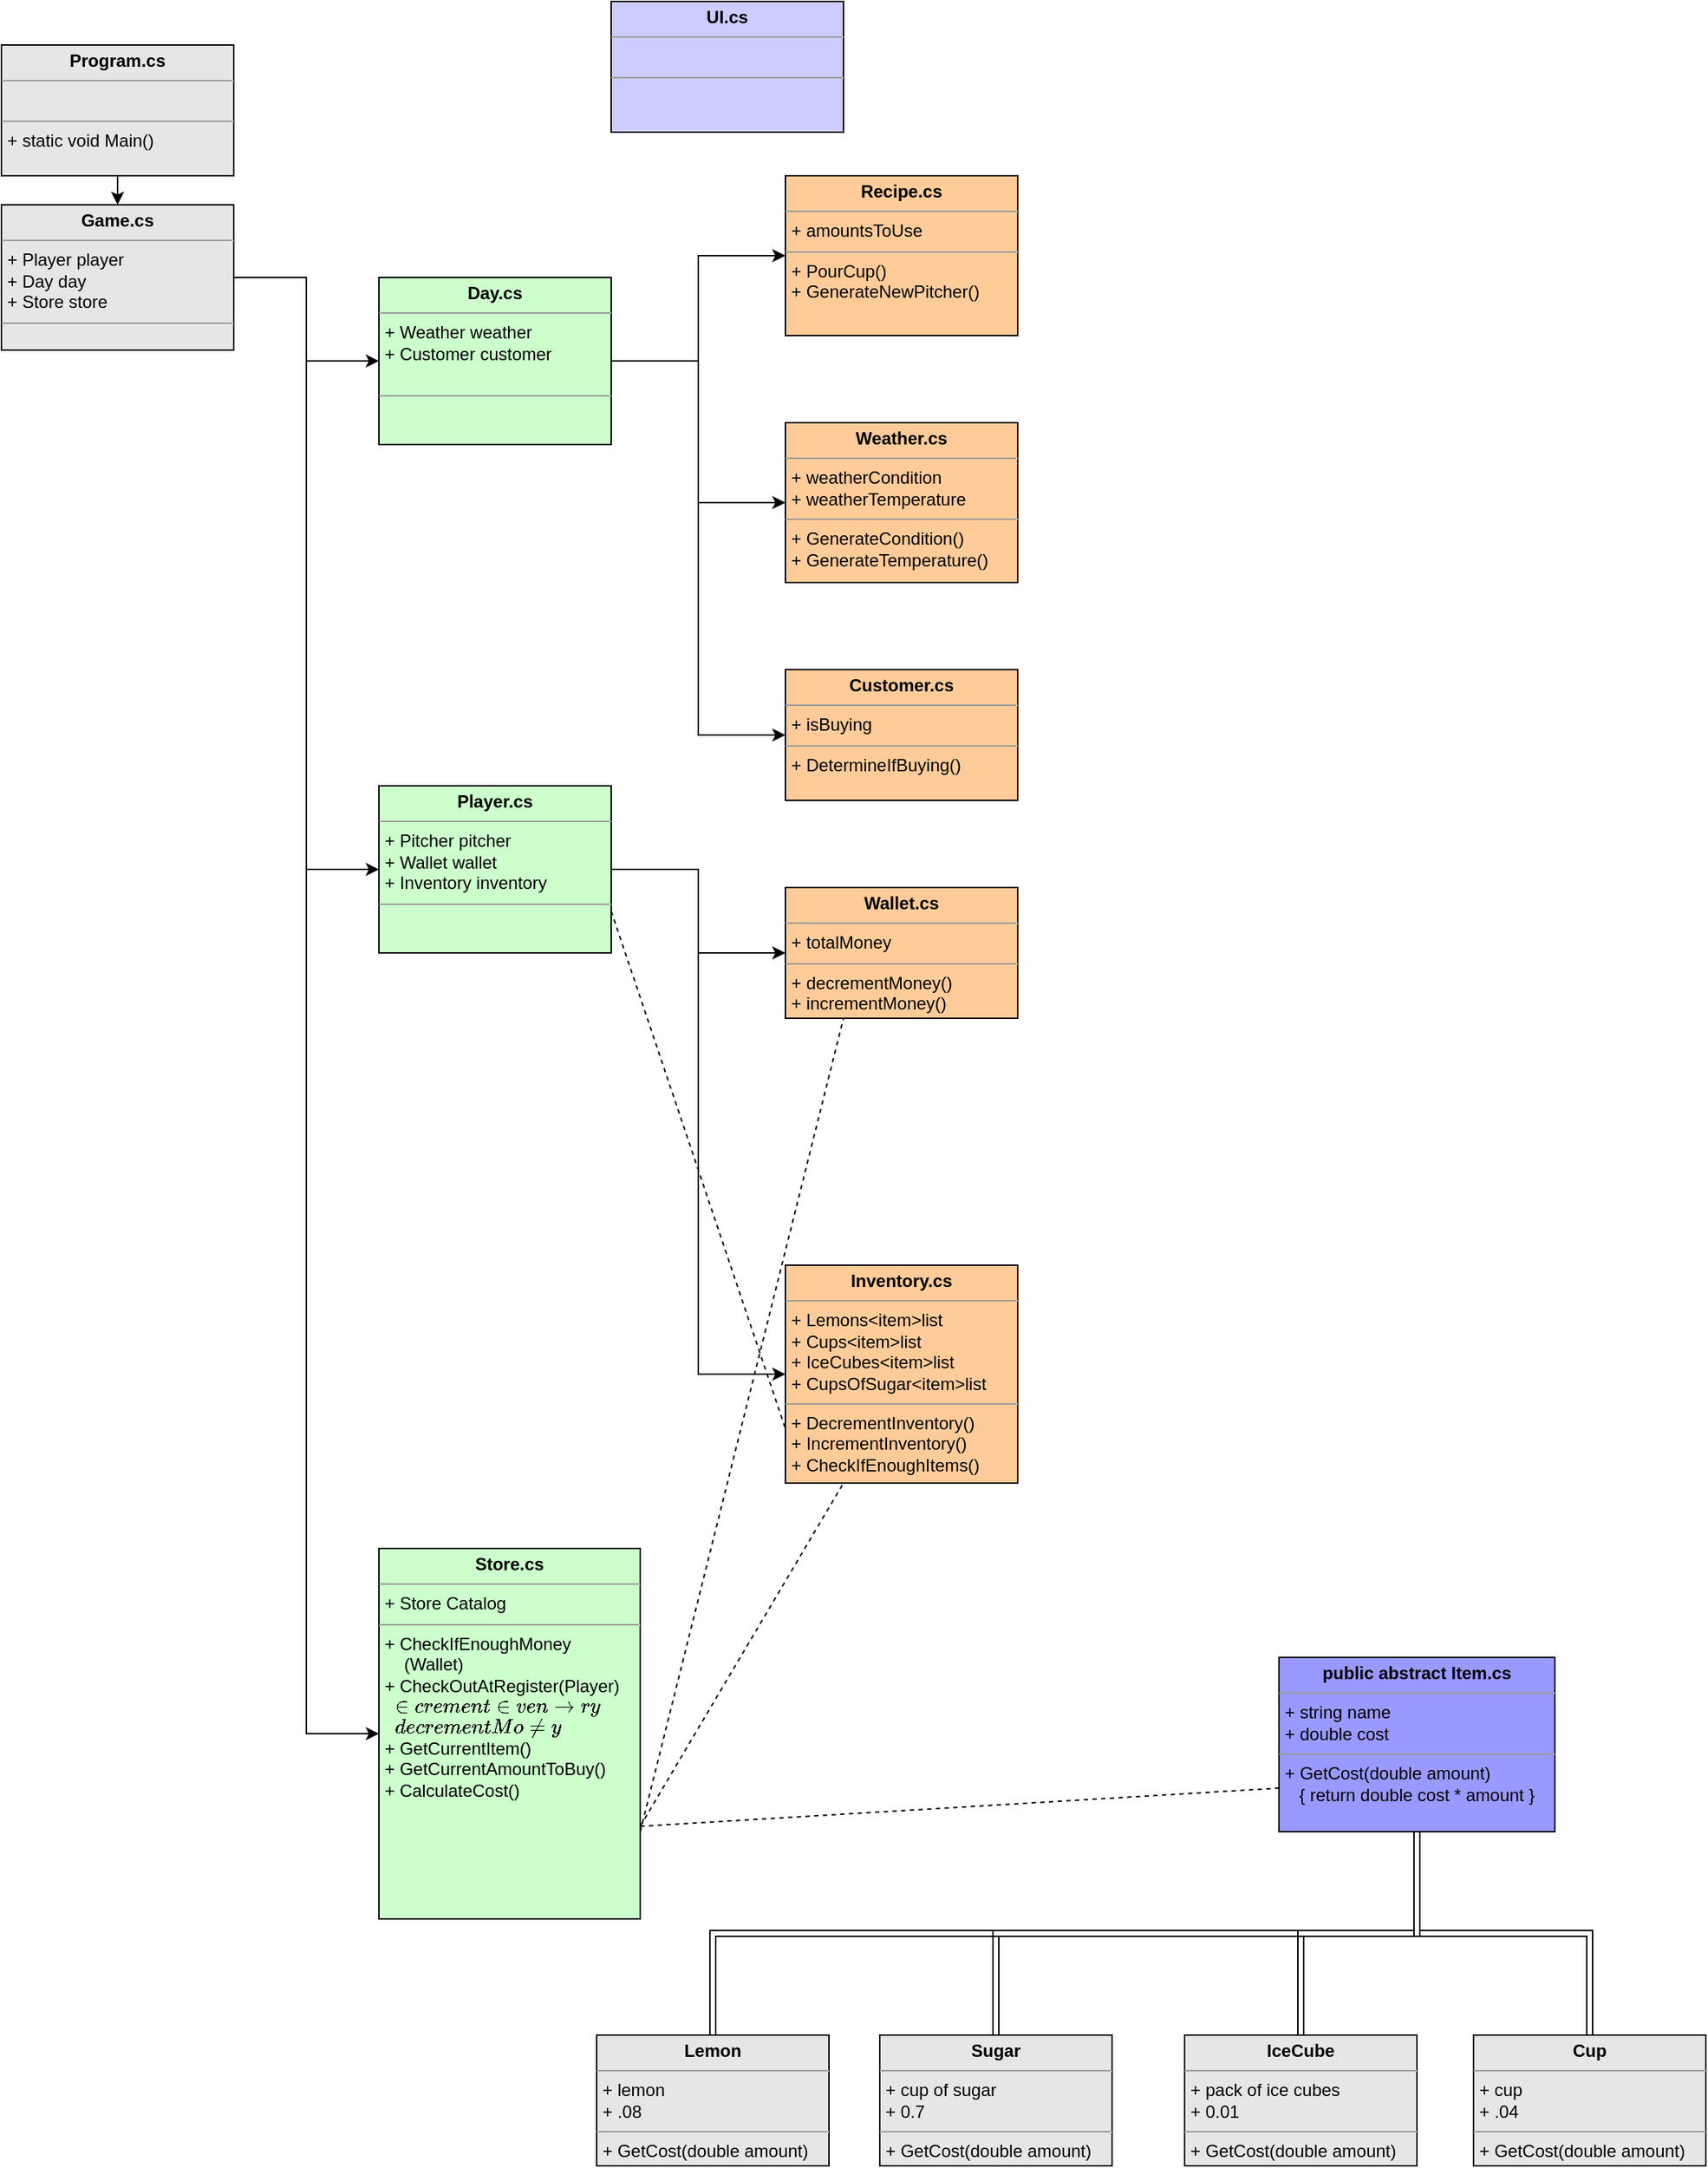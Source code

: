 <mxfile pages="1" version="11.2.4" type="device"><diagram id="KtVT2u7ovonb806Pxp78" name="Page-1"><mxGraphModel dx="799" dy="1081" grid="1" gridSize="10" guides="1" tooltips="1" connect="1" arrows="1" fold="1" page="1" pageScale="1" pageWidth="850" pageHeight="1100" math="0" shadow="0"><root><mxCell id="0"/><mxCell id="1" parent="0"/><mxCell id="vCCBUQUXEnR4Rj9avtv5-38" style="edgeStyle=orthogonalEdgeStyle;rounded=0;orthogonalLoop=1;jettySize=auto;html=1;exitX=0.5;exitY=1;exitDx=0;exitDy=0;entryX=0.5;entryY=0;entryDx=0;entryDy=0;" parent="1" source="vCCBUQUXEnR4Rj9avtv5-36" target="vCCBUQUXEnR4Rj9avtv5-37" edge="1"><mxGeometry relative="1" as="geometry"/></mxCell><mxCell id="vCCBUQUXEnR4Rj9avtv5-36" value="&lt;p style=&quot;margin: 0px ; margin-top: 4px ; text-align: center&quot;&gt;&lt;b&gt;Program.cs&lt;/b&gt;&lt;/p&gt;&lt;hr size=&quot;1&quot;&gt;&lt;p style=&quot;margin: 0px ; margin-left: 4px&quot;&gt;&lt;br&gt;&lt;/p&gt;&lt;hr size=&quot;1&quot;&gt;&lt;p style=&quot;margin: 0px ; margin-left: 4px&quot;&gt;+ static void Main()&lt;/p&gt;" style="verticalAlign=top;align=left;overflow=fill;fontSize=12;fontFamily=Helvetica;html=1;fillColor=#E6E6E6;" parent="1" vertex="1"><mxGeometry x="20" y="170" width="160" height="90" as="geometry"/></mxCell><mxCell id="vCCBUQUXEnR4Rj9avtv5-40" style="edgeStyle=orthogonalEdgeStyle;rounded=0;orthogonalLoop=1;jettySize=auto;html=1;exitX=1;exitY=0.5;exitDx=0;exitDy=0;entryX=0;entryY=0.5;entryDx=0;entryDy=0;" parent="1" source="vCCBUQUXEnR4Rj9avtv5-37" target="vCCBUQUXEnR4Rj9avtv5-39" edge="1"><mxGeometry relative="1" as="geometry"/></mxCell><mxCell id="vCCBUQUXEnR4Rj9avtv5-46" style="edgeStyle=orthogonalEdgeStyle;rounded=0;orthogonalLoop=1;jettySize=auto;html=1;exitX=1;exitY=0.5;exitDx=0;exitDy=0;entryX=0;entryY=0.5;entryDx=0;entryDy=0;" parent="1" source="vCCBUQUXEnR4Rj9avtv5-37" target="vCCBUQUXEnR4Rj9avtv5-45" edge="1"><mxGeometry relative="1" as="geometry"/></mxCell><mxCell id="vCCBUQUXEnR4Rj9avtv5-54" style="edgeStyle=orthogonalEdgeStyle;rounded=0;orthogonalLoop=1;jettySize=auto;html=1;exitX=1;exitY=0.5;exitDx=0;exitDy=0;entryX=0;entryY=0.5;entryDx=0;entryDy=0;" parent="1" source="vCCBUQUXEnR4Rj9avtv5-37" target="vCCBUQUXEnR4Rj9avtv5-53" edge="1"><mxGeometry relative="1" as="geometry"/></mxCell><mxCell id="vCCBUQUXEnR4Rj9avtv5-37" value="&lt;p style=&quot;margin: 0px ; margin-top: 4px ; text-align: center&quot;&gt;&lt;b&gt;Game.cs&lt;/b&gt;&lt;/p&gt;&lt;hr size=&quot;1&quot;&gt;&lt;p style=&quot;margin: 0px ; margin-left: 4px&quot;&gt;+ Player player&lt;/p&gt;&lt;p style=&quot;margin: 0px ; margin-left: 4px&quot;&gt;+ Day day&lt;/p&gt;&lt;p style=&quot;margin: 0px ; margin-left: 4px&quot;&gt;+ Store store&lt;/p&gt;&lt;hr size=&quot;1&quot;&gt;&lt;p style=&quot;margin: 0px ; margin-left: 4px&quot;&gt;&lt;br&gt;&lt;/p&gt;" style="verticalAlign=top;align=left;overflow=fill;fontSize=12;fontFamily=Helvetica;html=1;fillColor=#E6E6E6;" parent="1" vertex="1"><mxGeometry x="20" y="280" width="160" height="100" as="geometry"/></mxCell><mxCell id="vCCBUQUXEnR4Rj9avtv5-42" style="edgeStyle=orthogonalEdgeStyle;rounded=0;orthogonalLoop=1;jettySize=auto;html=1;exitX=1;exitY=0.5;exitDx=0;exitDy=0;entryX=0;entryY=0.5;entryDx=0;entryDy=0;" parent="1" source="vCCBUQUXEnR4Rj9avtv5-39" target="vCCBUQUXEnR4Rj9avtv5-41" edge="1"><mxGeometry relative="1" as="geometry"/></mxCell><mxCell id="vCCBUQUXEnR4Rj9avtv5-44" style="edgeStyle=orthogonalEdgeStyle;rounded=0;orthogonalLoop=1;jettySize=auto;html=1;exitX=1;exitY=0.5;exitDx=0;exitDy=0;entryX=0;entryY=0.5;entryDx=0;entryDy=0;" parent="1" source="vCCBUQUXEnR4Rj9avtv5-39" target="vCCBUQUXEnR4Rj9avtv5-43" edge="1"><mxGeometry relative="1" as="geometry"/></mxCell><mxCell id="FIduOO5Sz5J9IkMf62tZ-2" style="edgeStyle=orthogonalEdgeStyle;rounded=0;orthogonalLoop=1;jettySize=auto;html=1;exitX=1;exitY=0.5;exitDx=0;exitDy=0;entryX=0;entryY=0.5;entryDx=0;entryDy=0;" edge="1" parent="1" source="vCCBUQUXEnR4Rj9avtv5-39" target="FIduOO5Sz5J9IkMf62tZ-1"><mxGeometry relative="1" as="geometry"/></mxCell><mxCell id="vCCBUQUXEnR4Rj9avtv5-39" value="&lt;p style=&quot;margin: 0px ; margin-top: 4px ; text-align: center&quot;&gt;&lt;b&gt;Day.cs&lt;/b&gt;&lt;/p&gt;&lt;hr size=&quot;1&quot;&gt;&lt;p style=&quot;margin: 0px ; margin-left: 4px&quot;&gt;+ Weather weather&lt;/p&gt;&lt;p style=&quot;margin: 0px ; margin-left: 4px&quot;&gt;+ Customer customer&lt;/p&gt;&lt;p style=&quot;margin: 0px ; margin-left: 4px&quot;&gt;&lt;br&gt;&lt;/p&gt;&lt;hr size=&quot;1&quot;&gt;&lt;p style=&quot;margin: 0px ; margin-left: 4px&quot;&gt;&lt;br&gt;&lt;/p&gt;" style="verticalAlign=top;align=left;overflow=fill;fontSize=12;fontFamily=Helvetica;html=1;fillColor=#CCFFCC;" parent="1" vertex="1"><mxGeometry x="280" y="330" width="160" height="115" as="geometry"/></mxCell><mxCell id="vCCBUQUXEnR4Rj9avtv5-41" value="&lt;p style=&quot;margin: 0px ; margin-top: 4px ; text-align: center&quot;&gt;&lt;b&gt;Weather.cs&lt;/b&gt;&lt;/p&gt;&lt;hr size=&quot;1&quot;&gt;&lt;p style=&quot;margin: 0px ; margin-left: 4px&quot;&gt;+ weatherCondition&lt;/p&gt;&lt;p style=&quot;margin: 0px ; margin-left: 4px&quot;&gt;+ weatherTemperature&lt;/p&gt;&lt;hr size=&quot;1&quot;&gt;&lt;p style=&quot;margin: 0px ; margin-left: 4px&quot;&gt;+ GenerateCondition()&lt;/p&gt;&lt;p style=&quot;margin: 0px ; margin-left: 4px&quot;&gt;+ GenerateTemperature()&lt;/p&gt;" style="verticalAlign=top;align=left;overflow=fill;fontSize=12;fontFamily=Helvetica;html=1;fillColor=#FFCC99;" parent="1" vertex="1"><mxGeometry x="560" y="430" width="160" height="110" as="geometry"/></mxCell><mxCell id="vCCBUQUXEnR4Rj9avtv5-43" value="&lt;p style=&quot;margin: 0px ; margin-top: 4px ; text-align: center&quot;&gt;&lt;b&gt;Customer.cs&lt;/b&gt;&lt;/p&gt;&lt;hr size=&quot;1&quot;&gt;&lt;p style=&quot;margin: 0px ; margin-left: 4px&quot;&gt;+ isBuying&lt;/p&gt;&lt;hr size=&quot;1&quot;&gt;&lt;p style=&quot;margin: 0px ; margin-left: 4px&quot;&gt;+ DetermineIfBuying()&lt;/p&gt;" style="verticalAlign=top;align=left;overflow=fill;fontSize=12;fontFamily=Helvetica;html=1;fillColor=#FFCC99;" parent="1" vertex="1"><mxGeometry x="560" y="600" width="160" height="90" as="geometry"/></mxCell><mxCell id="vCCBUQUXEnR4Rj9avtv5-51" style="edgeStyle=orthogonalEdgeStyle;rounded=0;orthogonalLoop=1;jettySize=auto;html=1;exitX=1;exitY=0.5;exitDx=0;exitDy=0;entryX=0;entryY=0.5;entryDx=0;entryDy=0;" parent="1" source="vCCBUQUXEnR4Rj9avtv5-45" target="vCCBUQUXEnR4Rj9avtv5-48" edge="1"><mxGeometry relative="1" as="geometry"/></mxCell><mxCell id="vCCBUQUXEnR4Rj9avtv5-52" style="edgeStyle=orthogonalEdgeStyle;rounded=0;orthogonalLoop=1;jettySize=auto;html=1;exitX=1;exitY=0.5;exitDx=0;exitDy=0;entryX=0;entryY=0.5;entryDx=0;entryDy=0;" parent="1" source="vCCBUQUXEnR4Rj9avtv5-45" target="vCCBUQUXEnR4Rj9avtv5-49" edge="1"><mxGeometry relative="1" as="geometry"/></mxCell><mxCell id="vCCBUQUXEnR4Rj9avtv5-45" value="&lt;p style=&quot;margin: 0px ; margin-top: 4px ; text-align: center&quot;&gt;&lt;b&gt;Player.cs&lt;/b&gt;&lt;/p&gt;&lt;hr size=&quot;1&quot;&gt;&lt;p style=&quot;margin: 0px ; margin-left: 4px&quot;&gt;+ Pitcher pitcher&lt;/p&gt;&lt;p style=&quot;margin: 0px ; margin-left: 4px&quot;&gt;+ Wallet wallet&lt;/p&gt;&lt;p style=&quot;margin: 0px ; margin-left: 4px&quot;&gt;+ Inventory inventory&lt;/p&gt;&lt;hr size=&quot;1&quot;&gt;&lt;p style=&quot;margin: 0px ; margin-left: 4px&quot;&gt;&lt;br&gt;&lt;/p&gt;" style="verticalAlign=top;align=left;overflow=fill;fontSize=12;fontFamily=Helvetica;html=1;fillColor=#CCFFCC;" parent="1" vertex="1"><mxGeometry x="280" y="680" width="160" height="115" as="geometry"/></mxCell><mxCell id="vCCBUQUXEnR4Rj9avtv5-48" value="&lt;p style=&quot;margin: 0px ; margin-top: 4px ; text-align: center&quot;&gt;&lt;b&gt;Wallet.cs&lt;/b&gt;&lt;/p&gt;&lt;hr size=&quot;1&quot;&gt;&lt;p style=&quot;margin: 0px ; margin-left: 4px&quot;&gt;+ totalMoney&lt;/p&gt;&lt;hr size=&quot;1&quot;&gt;&lt;p style=&quot;margin: 0px ; margin-left: 4px&quot;&gt;+ decrementMoney()&lt;/p&gt;&lt;p style=&quot;margin: 0px ; margin-left: 4px&quot;&gt;+ incrementMoney()&lt;/p&gt;" style="verticalAlign=top;align=left;overflow=fill;fontSize=12;fontFamily=Helvetica;html=1;fillColor=#FFCC99;" parent="1" vertex="1"><mxGeometry x="560" y="750" width="160" height="90" as="geometry"/></mxCell><mxCell id="vCCBUQUXEnR4Rj9avtv5-49" value="&lt;p style=&quot;margin: 0px ; margin-top: 4px ; text-align: center&quot;&gt;&lt;b&gt;Inventory.cs&lt;/b&gt;&lt;/p&gt;&lt;hr size=&quot;1&quot;&gt;&lt;p style=&quot;margin: 0px ; margin-left: 4px&quot;&gt;+ Lemons&amp;lt;item&amp;gt;list&lt;/p&gt;&lt;p style=&quot;margin: 0px ; margin-left: 4px&quot;&gt;+ Cups&amp;lt;item&amp;gt;list&lt;/p&gt;&lt;p style=&quot;margin: 0px ; margin-left: 4px&quot;&gt;+ IceCubes&amp;lt;item&amp;gt;list&lt;/p&gt;&lt;p style=&quot;margin: 0px ; margin-left: 4px&quot;&gt;+ CupsOfSugar&amp;lt;item&amp;gt;list&lt;/p&gt;&lt;hr size=&quot;1&quot;&gt;&lt;p style=&quot;margin: 0px ; margin-left: 4px&quot;&gt;+ DecrementInventory()&lt;/p&gt;&lt;p style=&quot;margin: 0px ; margin-left: 4px&quot;&gt;+ IncrementInventory()&lt;/p&gt;&lt;p style=&quot;margin: 0px ; margin-left: 4px&quot;&gt;+ CheckIfEnoughItems()&lt;/p&gt;" style="verticalAlign=top;align=left;overflow=fill;fontSize=12;fontFamily=Helvetica;html=1;fillColor=#FFCC99;" parent="1" vertex="1"><mxGeometry x="560" y="1010" width="160" height="150" as="geometry"/></mxCell><mxCell id="vCCBUQUXEnR4Rj9avtv5-53" value="&lt;p style=&quot;margin: 0px ; margin-top: 4px ; text-align: center&quot;&gt;&lt;b&gt;Store.cs&lt;/b&gt;&lt;/p&gt;&lt;hr size=&quot;1&quot;&gt;&lt;p style=&quot;margin: 0px ; margin-left: 4px&quot;&gt;+ Store Catalog&lt;/p&gt;&lt;hr size=&quot;1&quot;&gt;&lt;p style=&quot;margin: 0px ; margin-left: 4px&quot;&gt;+ CheckIfEnoughMoney&lt;/p&gt;&lt;p style=&quot;margin: 0px ; margin-left: 4px&quot;&gt;&amp;nbsp; &amp;nbsp; (Wallet)&amp;nbsp;&lt;/p&gt;&lt;p style=&quot;margin: 0px ; margin-left: 4px&quot;&gt;+ CheckOutAtRegister(Player)&lt;/p&gt;&lt;p style=&quot;margin: 0px ; margin-left: 4px&quot;&gt;&amp;nbsp; `increment inventory`&lt;br&gt;&lt;/p&gt;&lt;p style=&quot;margin: 0px ; margin-left: 4px&quot;&gt;&amp;nbsp; `decrementMoney`&lt;/p&gt;&lt;p style=&quot;margin: 0px ; margin-left: 4px&quot;&gt;+ GetCurrentItem()&lt;/p&gt;&lt;p style=&quot;margin: 0px ; margin-left: 4px&quot;&gt;+ GetCurrentAmountToBuy()&lt;/p&gt;&lt;p style=&quot;margin: 0px ; margin-left: 4px&quot;&gt;+ CalculateCost()&lt;/p&gt;" style="verticalAlign=top;align=left;overflow=fill;fontSize=12;fontFamily=Helvetica;html=1;fillColor=#CCFFCC;" parent="1" vertex="1"><mxGeometry x="280" y="1205" width="180" height="255" as="geometry"/></mxCell><mxCell id="A0S2IX4dQYse6H74uJxG-1" value="&lt;p style=&quot;margin: 0px ; margin-top: 4px ; text-align: center&quot;&gt;&lt;b&gt;UI.cs&lt;/b&gt;&lt;/p&gt;&lt;hr size=&quot;1&quot;&gt;&lt;p style=&quot;margin: 0px ; margin-left: 4px&quot;&gt;&lt;br&gt;&lt;/p&gt;&lt;hr size=&quot;1&quot;&gt;&lt;p style=&quot;margin: 0px ; margin-left: 4px&quot;&gt;&lt;br&gt;&lt;/p&gt;" style="verticalAlign=top;align=left;overflow=fill;fontSize=12;fontFamily=Helvetica;html=1;fillColor=#CCCCFF;" parent="1" vertex="1"><mxGeometry x="440" y="140" width="160" height="90" as="geometry"/></mxCell><mxCell id="wC1Sq9JEnyiiaEbO0sMW-8" style="edgeStyle=orthogonalEdgeStyle;shape=link;rounded=0;orthogonalLoop=1;jettySize=auto;html=1;exitX=0.5;exitY=1;exitDx=0;exitDy=0;entryX=0.5;entryY=0;entryDx=0;entryDy=0;" parent="1" source="wC1Sq9JEnyiiaEbO0sMW-1" target="wC1Sq9JEnyiiaEbO0sMW-4" edge="1"><mxGeometry relative="1" as="geometry"/></mxCell><mxCell id="wC1Sq9JEnyiiaEbO0sMW-9" style="edgeStyle=orthogonalEdgeStyle;shape=link;rounded=0;orthogonalLoop=1;jettySize=auto;html=1;exitX=0.5;exitY=1;exitDx=0;exitDy=0;entryX=0.5;entryY=0;entryDx=0;entryDy=0;" parent="1" source="wC1Sq9JEnyiiaEbO0sMW-1" target="wC1Sq9JEnyiiaEbO0sMW-6" edge="1"><mxGeometry relative="1" as="geometry"/></mxCell><mxCell id="wC1Sq9JEnyiiaEbO0sMW-10" style="edgeStyle=orthogonalEdgeStyle;shape=link;rounded=0;orthogonalLoop=1;jettySize=auto;html=1;exitX=0.5;exitY=1;exitDx=0;exitDy=0;entryX=0.5;entryY=0;entryDx=0;entryDy=0;" parent="1" source="wC1Sq9JEnyiiaEbO0sMW-1" target="wC1Sq9JEnyiiaEbO0sMW-5" edge="1"><mxGeometry relative="1" as="geometry"/></mxCell><mxCell id="wC1Sq9JEnyiiaEbO0sMW-11" style="edgeStyle=orthogonalEdgeStyle;shape=link;rounded=0;orthogonalLoop=1;jettySize=auto;html=1;exitX=0.5;exitY=1;exitDx=0;exitDy=0;entryX=0.5;entryY=0;entryDx=0;entryDy=0;" parent="1" source="wC1Sq9JEnyiiaEbO0sMW-1" target="wC1Sq9JEnyiiaEbO0sMW-7" edge="1"><mxGeometry relative="1" as="geometry"/></mxCell><mxCell id="wC1Sq9JEnyiiaEbO0sMW-1" value="&lt;p style=&quot;margin: 0px ; margin-top: 4px ; text-align: center&quot;&gt;&lt;b&gt;public abstract Item.cs&lt;/b&gt;&lt;/p&gt;&lt;hr size=&quot;1&quot;&gt;&lt;p style=&quot;margin: 0px ; margin-left: 4px&quot;&gt;+ string name&lt;/p&gt;&lt;p style=&quot;margin: 0px ; margin-left: 4px&quot;&gt;+ double cost&lt;/p&gt;&lt;hr size=&quot;1&quot;&gt;&lt;p style=&quot;margin: 0px ; margin-left: 4px&quot;&gt;+ GetCost(double amount)&lt;/p&gt;&lt;p style=&quot;margin: 0px ; margin-left: 4px&quot;&gt;&amp;nbsp; &amp;nbsp;{ return double cost * amount }&lt;/p&gt;" style="verticalAlign=top;align=left;overflow=fill;fontSize=12;fontFamily=Helvetica;html=1;fillColor=#9999FF;" parent="1" vertex="1"><mxGeometry x="900" y="1280" width="190" height="120" as="geometry"/></mxCell><mxCell id="wC1Sq9JEnyiiaEbO0sMW-2" value="" style="endArrow=none;dashed=1;html=1;entryX=0.25;entryY=1;entryDx=0;entryDy=0;exitX=1;exitY=0.75;exitDx=0;exitDy=0;" parent="1" source="vCCBUQUXEnR4Rj9avtv5-53" target="vCCBUQUXEnR4Rj9avtv5-49" edge="1"><mxGeometry width="50" height="50" relative="1" as="geometry"><mxPoint x="250" y="1370" as="sourcePoint"/><mxPoint x="300" y="1320" as="targetPoint"/></mxGeometry></mxCell><mxCell id="wC1Sq9JEnyiiaEbO0sMW-3" value="" style="endArrow=none;dashed=1;html=1;entryX=0.25;entryY=1;entryDx=0;entryDy=0;" parent="1" target="vCCBUQUXEnR4Rj9avtv5-48" edge="1"><mxGeometry width="50" height="50" relative="1" as="geometry"><mxPoint x="460" y="1400" as="sourcePoint"/><mxPoint x="440" y="1015" as="targetPoint"/></mxGeometry></mxCell><mxCell id="wC1Sq9JEnyiiaEbO0sMW-4" value="&lt;p style=&quot;margin: 0px ; margin-top: 4px ; text-align: center&quot;&gt;&lt;b&gt;Cup&lt;/b&gt;&lt;/p&gt;&lt;hr size=&quot;1&quot;&gt;&lt;p style=&quot;margin: 0px ; margin-left: 4px&quot;&gt;+ cup&lt;/p&gt;&lt;p style=&quot;margin: 0px ; margin-left: 4px&quot;&gt;+ .04&lt;/p&gt;&lt;hr size=&quot;1&quot;&gt;&lt;p style=&quot;margin: 0px ; margin-left: 4px&quot;&gt;+ GetCost(double amount)&lt;/p&gt;" style="verticalAlign=top;align=left;overflow=fill;fontSize=12;fontFamily=Helvetica;html=1;fillColor=#E6E6E6;" parent="1" vertex="1"><mxGeometry x="1034" y="1540" width="160" height="90" as="geometry"/></mxCell><mxCell id="wC1Sq9JEnyiiaEbO0sMW-5" value="&lt;p style=&quot;margin: 0px ; margin-top: 4px ; text-align: center&quot;&gt;&lt;b&gt;Sugar&lt;/b&gt;&lt;/p&gt;&lt;hr size=&quot;1&quot;&gt;&lt;p style=&quot;margin: 0px ; margin-left: 4px&quot;&gt;+ cup of sugar&lt;/p&gt;&lt;p style=&quot;margin: 0px ; margin-left: 4px&quot;&gt;+ 0.7&lt;/p&gt;&lt;hr size=&quot;1&quot;&gt;&lt;p style=&quot;margin: 0px ; margin-left: 4px&quot;&gt;+ GetCost(double amount)&lt;/p&gt;" style="verticalAlign=top;align=left;overflow=fill;fontSize=12;fontFamily=Helvetica;html=1;fillColor=#E6E6E6;" parent="1" vertex="1"><mxGeometry x="625" y="1540" width="160" height="90" as="geometry"/></mxCell><mxCell id="wC1Sq9JEnyiiaEbO0sMW-6" value="&lt;p style=&quot;margin: 0px ; margin-top: 4px ; text-align: center&quot;&gt;&lt;b&gt;IceCube&lt;/b&gt;&lt;/p&gt;&lt;hr size=&quot;1&quot;&gt;&lt;p style=&quot;margin: 0px ; margin-left: 4px&quot;&gt;+ pack of ice cubes&lt;/p&gt;&lt;p style=&quot;margin: 0px ; margin-left: 4px&quot;&gt;+ 0.01&lt;/p&gt;&lt;hr size=&quot;1&quot;&gt;&lt;p style=&quot;margin: 0px ; margin-left: 4px&quot;&gt;+ GetCost(double amount)&lt;/p&gt;" style="verticalAlign=top;align=left;overflow=fill;fontSize=12;fontFamily=Helvetica;html=1;fillColor=#E6E6E6;" parent="1" vertex="1"><mxGeometry x="835" y="1540" width="160" height="90" as="geometry"/></mxCell><mxCell id="wC1Sq9JEnyiiaEbO0sMW-7" value="&lt;p style=&quot;margin: 0px ; margin-top: 4px ; text-align: center&quot;&gt;&lt;b&gt;Lemon&lt;/b&gt;&lt;/p&gt;&lt;hr size=&quot;1&quot;&gt;&lt;p style=&quot;margin: 0px ; margin-left: 4px&quot;&gt;+ lemon&lt;/p&gt;&lt;p style=&quot;margin: 0px ; margin-left: 4px&quot;&gt;+ .08&lt;/p&gt;&lt;hr size=&quot;1&quot;&gt;&lt;p style=&quot;margin: 0px ; margin-left: 4px&quot;&gt;+ GetCost(double amount)&lt;/p&gt;" style="verticalAlign=top;align=left;overflow=fill;fontSize=12;fontFamily=Helvetica;html=1;fillColor=#E6E6E6;" parent="1" vertex="1"><mxGeometry x="430" y="1540" width="160" height="90" as="geometry"/></mxCell><mxCell id="wC1Sq9JEnyiiaEbO0sMW-15" value="" style="endArrow=none;dashed=1;html=1;exitX=1;exitY=0.75;exitDx=0;exitDy=0;entryX=0;entryY=0.75;entryDx=0;entryDy=0;" parent="1" source="vCCBUQUXEnR4Rj9avtv5-53" target="wC1Sq9JEnyiiaEbO0sMW-1" edge="1"><mxGeometry width="50" height="50" relative="1" as="geometry"><mxPoint x="615" y="1400" as="sourcePoint"/><mxPoint x="665" y="1350" as="targetPoint"/></mxGeometry></mxCell><mxCell id="uwxyI2TkLJ8VR6T4QO7H-1" value="" style="endArrow=none;dashed=1;html=1;exitX=1;exitY=0.75;exitDx=0;exitDy=0;entryX=0;entryY=0.75;entryDx=0;entryDy=0;" parent="1" source="vCCBUQUXEnR4Rj9avtv5-45" target="vCCBUQUXEnR4Rj9avtv5-49" edge="1"><mxGeometry width="50" height="50" relative="1" as="geometry"><mxPoint x="800" y="820" as="sourcePoint"/><mxPoint x="900" y="750" as="targetPoint"/></mxGeometry></mxCell><mxCell id="FIduOO5Sz5J9IkMf62tZ-1" value="&lt;p style=&quot;margin: 0px ; margin-top: 4px ; text-align: center&quot;&gt;&lt;b&gt;Recipe.cs&lt;/b&gt;&lt;/p&gt;&lt;hr size=&quot;1&quot;&gt;&lt;p style=&quot;margin: 0px ; margin-left: 4px&quot;&gt;+ amountsToUse&lt;/p&gt;&lt;hr size=&quot;1&quot;&gt;&lt;p style=&quot;margin: 0px ; margin-left: 4px&quot;&gt;+ PourCup()&lt;/p&gt;&lt;p style=&quot;margin: 0px ; margin-left: 4px&quot;&gt;+ GenerateNewPitcher()&lt;/p&gt;" style="verticalAlign=top;align=left;overflow=fill;fontSize=12;fontFamily=Helvetica;html=1;fillColor=#FFCC99;" vertex="1" parent="1"><mxGeometry x="560" y="260" width="160" height="110" as="geometry"/></mxCell></root></mxGraphModel></diagram></mxfile>